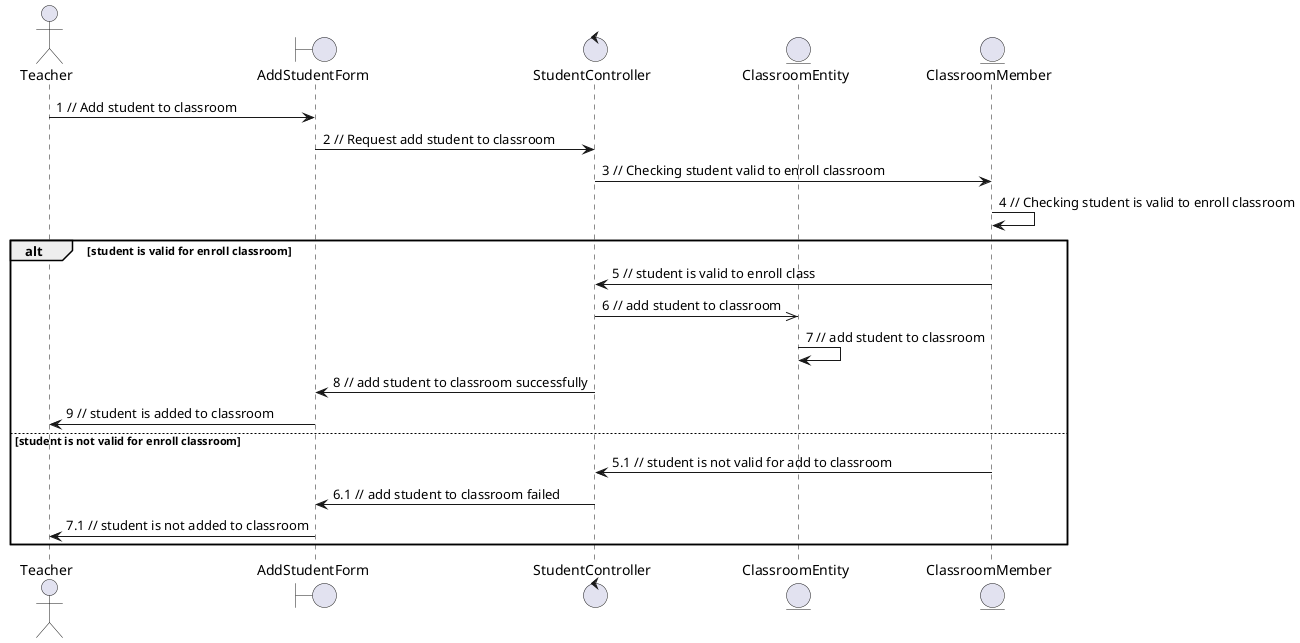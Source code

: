 @startuml addStudent

actor Teacher
boundary AddStudentForm
control StudentController
entity ClassroomEntity
entity ClassroomMember

Teacher -> AddStudentForm: 1 // Add student to classroom
AddStudentForm -> StudentController: 2 // Request add student to classroom
StudentController -> ClassroomMember: 3 // Checking student valid to enroll classroom
ClassroomMember -> ClassroomMember: 4 // Checking student is valid to enroll classroom
alt student is valid for enroll classroom
    ClassroomMember -> StudentController: 5 // student is valid to enroll class
    StudentController ->> ClassroomEntity: 6 // add student to classroom
    ClassroomEntity -> ClassroomEntity: 7 // add student to classroom
    StudentController -> AddStudentForm: 8 // add student to classroom successfully
    AddStudentForm -> Teacher: 9 // student is added to classroom

else student is not valid for enroll classroom
    ClassroomMember -> StudentController: 5.1 // student is not valid for add to classroom
    StudentController -> AddStudentForm: 6.1 // add student to classroom failed
    AddStudentForm -> Teacher: 7.1 // student is not added to classroom
end

@enduml